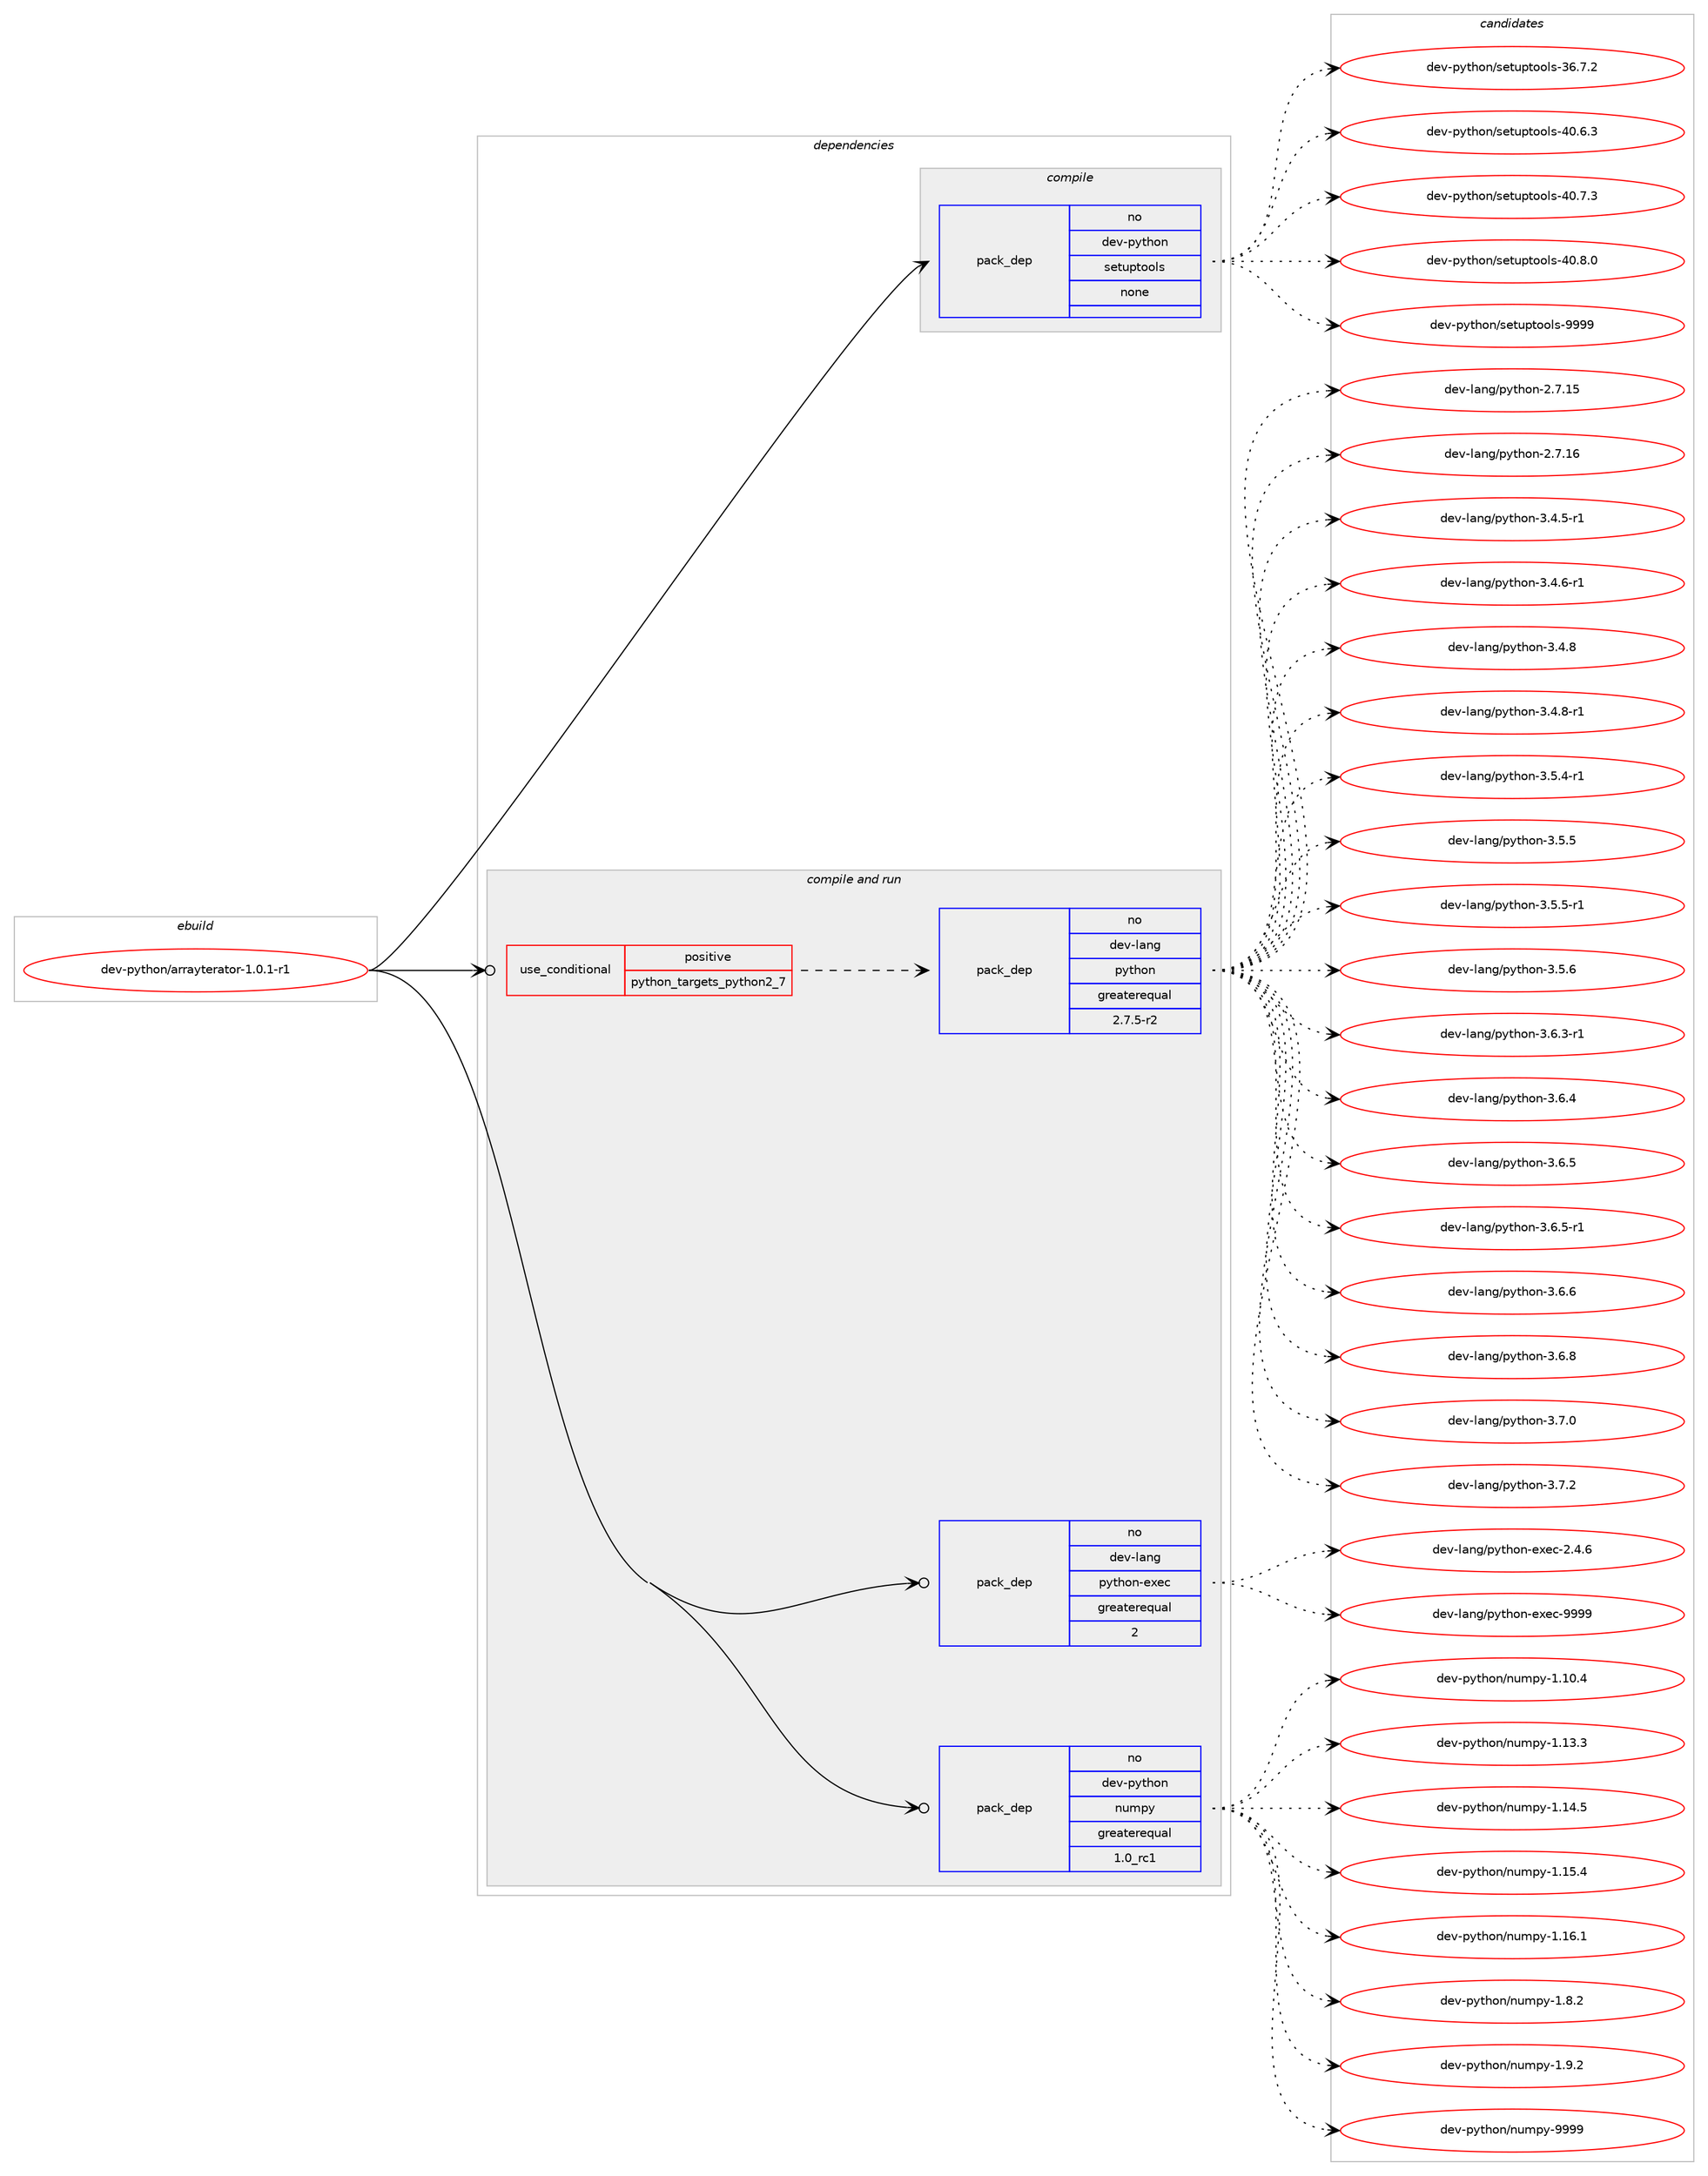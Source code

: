 digraph prolog {

# *************
# Graph options
# *************

newrank=true;
concentrate=true;
compound=true;
graph [rankdir=LR,fontname=Helvetica,fontsize=10,ranksep=1.5];#, ranksep=2.5, nodesep=0.2];
edge  [arrowhead=vee];
node  [fontname=Helvetica,fontsize=10];

# **********
# The ebuild
# **********

subgraph cluster_leftcol {
color=gray;
rank=same;
label=<<i>ebuild</i>>;
id [label="dev-python/arrayterator-1.0.1-r1", color=red, width=4, href="../dev-python/arrayterator-1.0.1-r1.svg"];
}

# ****************
# The dependencies
# ****************

subgraph cluster_midcol {
color=gray;
label=<<i>dependencies</i>>;
subgraph cluster_compile {
fillcolor="#eeeeee";
style=filled;
label=<<i>compile</i>>;
subgraph pack1004580 {
dependency1398748 [label=<<TABLE BORDER="0" CELLBORDER="1" CELLSPACING="0" CELLPADDING="4" WIDTH="220"><TR><TD ROWSPAN="6" CELLPADDING="30">pack_dep</TD></TR><TR><TD WIDTH="110">no</TD></TR><TR><TD>dev-python</TD></TR><TR><TD>setuptools</TD></TR><TR><TD>none</TD></TR><TR><TD></TD></TR></TABLE>>, shape=none, color=blue];
}
id:e -> dependency1398748:w [weight=20,style="solid",arrowhead="vee"];
}
subgraph cluster_compileandrun {
fillcolor="#eeeeee";
style=filled;
label=<<i>compile and run</i>>;
subgraph cond370943 {
dependency1398749 [label=<<TABLE BORDER="0" CELLBORDER="1" CELLSPACING="0" CELLPADDING="4"><TR><TD ROWSPAN="3" CELLPADDING="10">use_conditional</TD></TR><TR><TD>positive</TD></TR><TR><TD>python_targets_python2_7</TD></TR></TABLE>>, shape=none, color=red];
subgraph pack1004581 {
dependency1398750 [label=<<TABLE BORDER="0" CELLBORDER="1" CELLSPACING="0" CELLPADDING="4" WIDTH="220"><TR><TD ROWSPAN="6" CELLPADDING="30">pack_dep</TD></TR><TR><TD WIDTH="110">no</TD></TR><TR><TD>dev-lang</TD></TR><TR><TD>python</TD></TR><TR><TD>greaterequal</TD></TR><TR><TD>2.7.5-r2</TD></TR></TABLE>>, shape=none, color=blue];
}
dependency1398749:e -> dependency1398750:w [weight=20,style="dashed",arrowhead="vee"];
}
id:e -> dependency1398749:w [weight=20,style="solid",arrowhead="odotvee"];
subgraph pack1004582 {
dependency1398751 [label=<<TABLE BORDER="0" CELLBORDER="1" CELLSPACING="0" CELLPADDING="4" WIDTH="220"><TR><TD ROWSPAN="6" CELLPADDING="30">pack_dep</TD></TR><TR><TD WIDTH="110">no</TD></TR><TR><TD>dev-lang</TD></TR><TR><TD>python-exec</TD></TR><TR><TD>greaterequal</TD></TR><TR><TD>2</TD></TR></TABLE>>, shape=none, color=blue];
}
id:e -> dependency1398751:w [weight=20,style="solid",arrowhead="odotvee"];
subgraph pack1004583 {
dependency1398752 [label=<<TABLE BORDER="0" CELLBORDER="1" CELLSPACING="0" CELLPADDING="4" WIDTH="220"><TR><TD ROWSPAN="6" CELLPADDING="30">pack_dep</TD></TR><TR><TD WIDTH="110">no</TD></TR><TR><TD>dev-python</TD></TR><TR><TD>numpy</TD></TR><TR><TD>greaterequal</TD></TR><TR><TD>1.0_rc1</TD></TR></TABLE>>, shape=none, color=blue];
}
id:e -> dependency1398752:w [weight=20,style="solid",arrowhead="odotvee"];
}
subgraph cluster_run {
fillcolor="#eeeeee";
style=filled;
label=<<i>run</i>>;
}
}

# **************
# The candidates
# **************

subgraph cluster_choices {
rank=same;
color=gray;
label=<<i>candidates</i>>;

subgraph choice1004580 {
color=black;
nodesep=1;
choice100101118451121211161041111104711510111611711211611111110811545515446554650 [label="dev-python/setuptools-36.7.2", color=red, width=4,href="../dev-python/setuptools-36.7.2.svg"];
choice100101118451121211161041111104711510111611711211611111110811545524846544651 [label="dev-python/setuptools-40.6.3", color=red, width=4,href="../dev-python/setuptools-40.6.3.svg"];
choice100101118451121211161041111104711510111611711211611111110811545524846554651 [label="dev-python/setuptools-40.7.3", color=red, width=4,href="../dev-python/setuptools-40.7.3.svg"];
choice100101118451121211161041111104711510111611711211611111110811545524846564648 [label="dev-python/setuptools-40.8.0", color=red, width=4,href="../dev-python/setuptools-40.8.0.svg"];
choice10010111845112121116104111110471151011161171121161111111081154557575757 [label="dev-python/setuptools-9999", color=red, width=4,href="../dev-python/setuptools-9999.svg"];
dependency1398748:e -> choice100101118451121211161041111104711510111611711211611111110811545515446554650:w [style=dotted,weight="100"];
dependency1398748:e -> choice100101118451121211161041111104711510111611711211611111110811545524846544651:w [style=dotted,weight="100"];
dependency1398748:e -> choice100101118451121211161041111104711510111611711211611111110811545524846554651:w [style=dotted,weight="100"];
dependency1398748:e -> choice100101118451121211161041111104711510111611711211611111110811545524846564648:w [style=dotted,weight="100"];
dependency1398748:e -> choice10010111845112121116104111110471151011161171121161111111081154557575757:w [style=dotted,weight="100"];
}
subgraph choice1004581 {
color=black;
nodesep=1;
choice10010111845108971101034711212111610411111045504655464953 [label="dev-lang/python-2.7.15", color=red, width=4,href="../dev-lang/python-2.7.15.svg"];
choice10010111845108971101034711212111610411111045504655464954 [label="dev-lang/python-2.7.16", color=red, width=4,href="../dev-lang/python-2.7.16.svg"];
choice1001011184510897110103471121211161041111104551465246534511449 [label="dev-lang/python-3.4.5-r1", color=red, width=4,href="../dev-lang/python-3.4.5-r1.svg"];
choice1001011184510897110103471121211161041111104551465246544511449 [label="dev-lang/python-3.4.6-r1", color=red, width=4,href="../dev-lang/python-3.4.6-r1.svg"];
choice100101118451089711010347112121116104111110455146524656 [label="dev-lang/python-3.4.8", color=red, width=4,href="../dev-lang/python-3.4.8.svg"];
choice1001011184510897110103471121211161041111104551465246564511449 [label="dev-lang/python-3.4.8-r1", color=red, width=4,href="../dev-lang/python-3.4.8-r1.svg"];
choice1001011184510897110103471121211161041111104551465346524511449 [label="dev-lang/python-3.5.4-r1", color=red, width=4,href="../dev-lang/python-3.5.4-r1.svg"];
choice100101118451089711010347112121116104111110455146534653 [label="dev-lang/python-3.5.5", color=red, width=4,href="../dev-lang/python-3.5.5.svg"];
choice1001011184510897110103471121211161041111104551465346534511449 [label="dev-lang/python-3.5.5-r1", color=red, width=4,href="../dev-lang/python-3.5.5-r1.svg"];
choice100101118451089711010347112121116104111110455146534654 [label="dev-lang/python-3.5.6", color=red, width=4,href="../dev-lang/python-3.5.6.svg"];
choice1001011184510897110103471121211161041111104551465446514511449 [label="dev-lang/python-3.6.3-r1", color=red, width=4,href="../dev-lang/python-3.6.3-r1.svg"];
choice100101118451089711010347112121116104111110455146544652 [label="dev-lang/python-3.6.4", color=red, width=4,href="../dev-lang/python-3.6.4.svg"];
choice100101118451089711010347112121116104111110455146544653 [label="dev-lang/python-3.6.5", color=red, width=4,href="../dev-lang/python-3.6.5.svg"];
choice1001011184510897110103471121211161041111104551465446534511449 [label="dev-lang/python-3.6.5-r1", color=red, width=4,href="../dev-lang/python-3.6.5-r1.svg"];
choice100101118451089711010347112121116104111110455146544654 [label="dev-lang/python-3.6.6", color=red, width=4,href="../dev-lang/python-3.6.6.svg"];
choice100101118451089711010347112121116104111110455146544656 [label="dev-lang/python-3.6.8", color=red, width=4,href="../dev-lang/python-3.6.8.svg"];
choice100101118451089711010347112121116104111110455146554648 [label="dev-lang/python-3.7.0", color=red, width=4,href="../dev-lang/python-3.7.0.svg"];
choice100101118451089711010347112121116104111110455146554650 [label="dev-lang/python-3.7.2", color=red, width=4,href="../dev-lang/python-3.7.2.svg"];
dependency1398750:e -> choice10010111845108971101034711212111610411111045504655464953:w [style=dotted,weight="100"];
dependency1398750:e -> choice10010111845108971101034711212111610411111045504655464954:w [style=dotted,weight="100"];
dependency1398750:e -> choice1001011184510897110103471121211161041111104551465246534511449:w [style=dotted,weight="100"];
dependency1398750:e -> choice1001011184510897110103471121211161041111104551465246544511449:w [style=dotted,weight="100"];
dependency1398750:e -> choice100101118451089711010347112121116104111110455146524656:w [style=dotted,weight="100"];
dependency1398750:e -> choice1001011184510897110103471121211161041111104551465246564511449:w [style=dotted,weight="100"];
dependency1398750:e -> choice1001011184510897110103471121211161041111104551465346524511449:w [style=dotted,weight="100"];
dependency1398750:e -> choice100101118451089711010347112121116104111110455146534653:w [style=dotted,weight="100"];
dependency1398750:e -> choice1001011184510897110103471121211161041111104551465346534511449:w [style=dotted,weight="100"];
dependency1398750:e -> choice100101118451089711010347112121116104111110455146534654:w [style=dotted,weight="100"];
dependency1398750:e -> choice1001011184510897110103471121211161041111104551465446514511449:w [style=dotted,weight="100"];
dependency1398750:e -> choice100101118451089711010347112121116104111110455146544652:w [style=dotted,weight="100"];
dependency1398750:e -> choice100101118451089711010347112121116104111110455146544653:w [style=dotted,weight="100"];
dependency1398750:e -> choice1001011184510897110103471121211161041111104551465446534511449:w [style=dotted,weight="100"];
dependency1398750:e -> choice100101118451089711010347112121116104111110455146544654:w [style=dotted,weight="100"];
dependency1398750:e -> choice100101118451089711010347112121116104111110455146544656:w [style=dotted,weight="100"];
dependency1398750:e -> choice100101118451089711010347112121116104111110455146554648:w [style=dotted,weight="100"];
dependency1398750:e -> choice100101118451089711010347112121116104111110455146554650:w [style=dotted,weight="100"];
}
subgraph choice1004582 {
color=black;
nodesep=1;
choice1001011184510897110103471121211161041111104510112010199455046524654 [label="dev-lang/python-exec-2.4.6", color=red, width=4,href="../dev-lang/python-exec-2.4.6.svg"];
choice10010111845108971101034711212111610411111045101120101994557575757 [label="dev-lang/python-exec-9999", color=red, width=4,href="../dev-lang/python-exec-9999.svg"];
dependency1398751:e -> choice1001011184510897110103471121211161041111104510112010199455046524654:w [style=dotted,weight="100"];
dependency1398751:e -> choice10010111845108971101034711212111610411111045101120101994557575757:w [style=dotted,weight="100"];
}
subgraph choice1004583 {
color=black;
nodesep=1;
choice100101118451121211161041111104711011710911212145494649484652 [label="dev-python/numpy-1.10.4", color=red, width=4,href="../dev-python/numpy-1.10.4.svg"];
choice100101118451121211161041111104711011710911212145494649514651 [label="dev-python/numpy-1.13.3", color=red, width=4,href="../dev-python/numpy-1.13.3.svg"];
choice100101118451121211161041111104711011710911212145494649524653 [label="dev-python/numpy-1.14.5", color=red, width=4,href="../dev-python/numpy-1.14.5.svg"];
choice100101118451121211161041111104711011710911212145494649534652 [label="dev-python/numpy-1.15.4", color=red, width=4,href="../dev-python/numpy-1.15.4.svg"];
choice100101118451121211161041111104711011710911212145494649544649 [label="dev-python/numpy-1.16.1", color=red, width=4,href="../dev-python/numpy-1.16.1.svg"];
choice1001011184511212111610411111047110117109112121454946564650 [label="dev-python/numpy-1.8.2", color=red, width=4,href="../dev-python/numpy-1.8.2.svg"];
choice1001011184511212111610411111047110117109112121454946574650 [label="dev-python/numpy-1.9.2", color=red, width=4,href="../dev-python/numpy-1.9.2.svg"];
choice10010111845112121116104111110471101171091121214557575757 [label="dev-python/numpy-9999", color=red, width=4,href="../dev-python/numpy-9999.svg"];
dependency1398752:e -> choice100101118451121211161041111104711011710911212145494649484652:w [style=dotted,weight="100"];
dependency1398752:e -> choice100101118451121211161041111104711011710911212145494649514651:w [style=dotted,weight="100"];
dependency1398752:e -> choice100101118451121211161041111104711011710911212145494649524653:w [style=dotted,weight="100"];
dependency1398752:e -> choice100101118451121211161041111104711011710911212145494649534652:w [style=dotted,weight="100"];
dependency1398752:e -> choice100101118451121211161041111104711011710911212145494649544649:w [style=dotted,weight="100"];
dependency1398752:e -> choice1001011184511212111610411111047110117109112121454946564650:w [style=dotted,weight="100"];
dependency1398752:e -> choice1001011184511212111610411111047110117109112121454946574650:w [style=dotted,weight="100"];
dependency1398752:e -> choice10010111845112121116104111110471101171091121214557575757:w [style=dotted,weight="100"];
}
}

}
